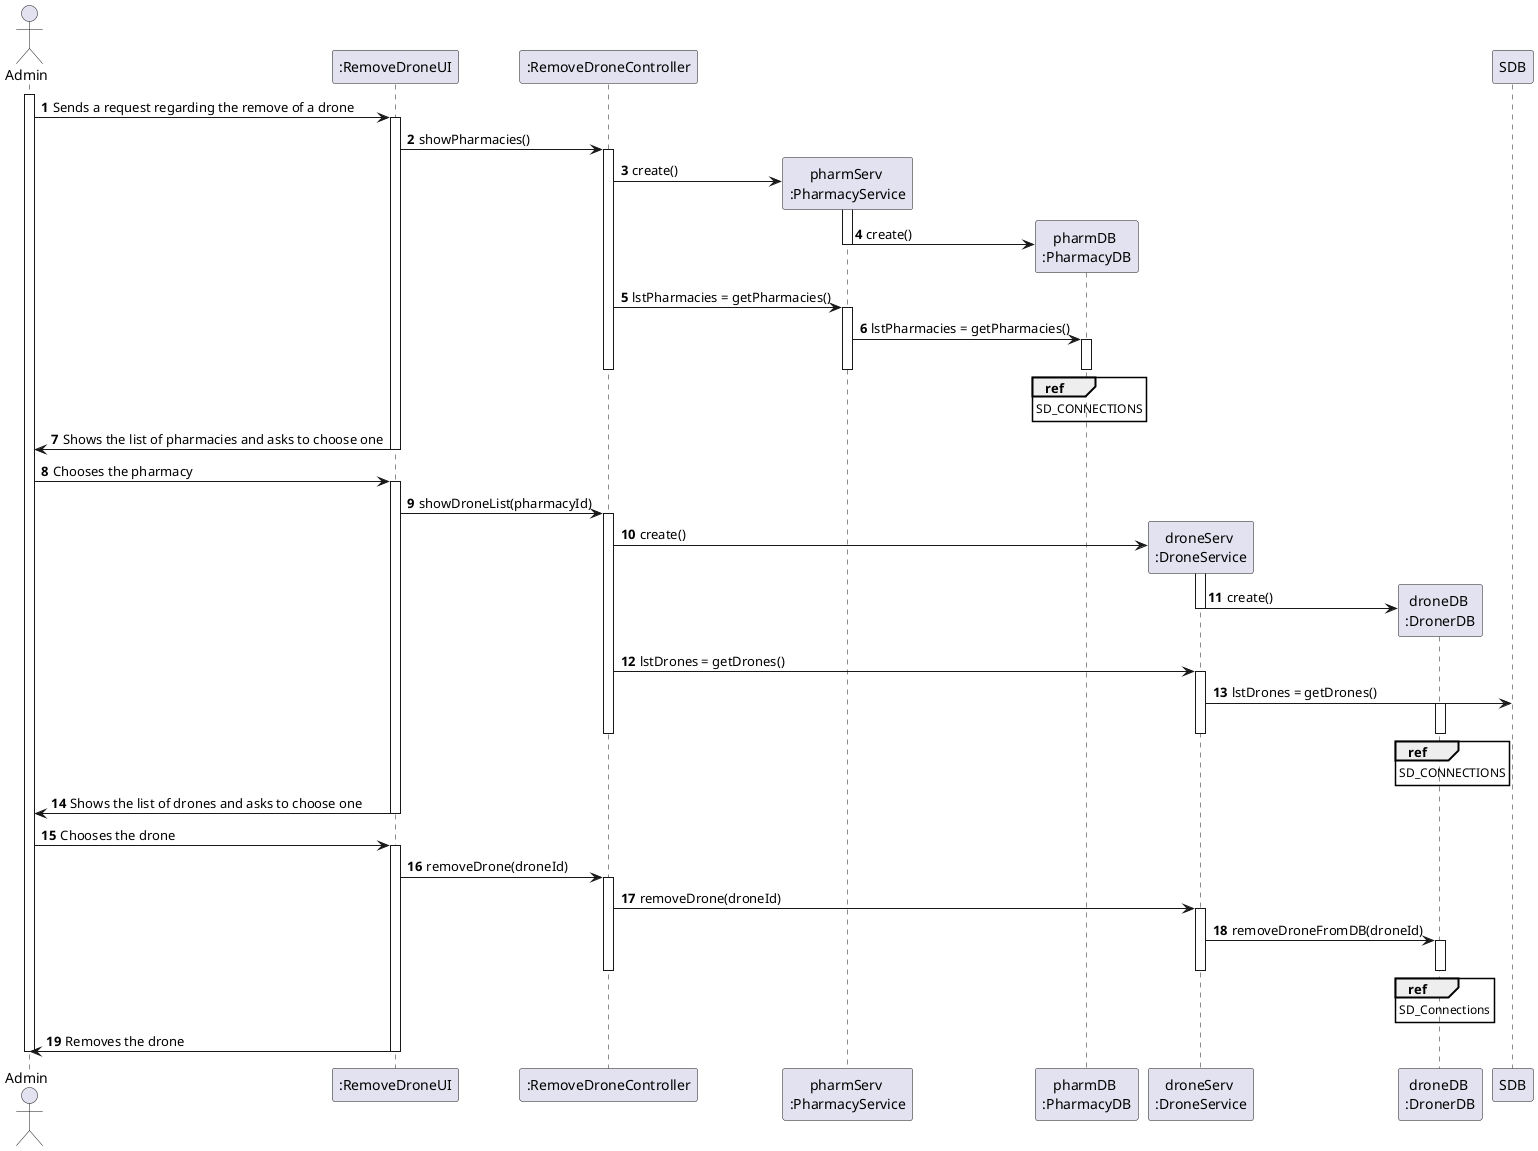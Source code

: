 @startuml
autonumber
actor "Admin" as ADMIN

participant ":RemoveDroneUI" as UI
participant ":RemoveDroneController" as CTRL
participant "pharmServ \n:PharmacyService" as PHS
participant "pharmDB \n:PharmacyDB" as PHDB
participant "droneServ \n:DroneService" as DS
participant "droneDB \n:DronerDB" as DDB



activate ADMIN

ADMIN -> UI : Sends a request regarding the remove of a drone
activate UI
UI -> CTRL : showPharmacies()
activate CTRL
CTRL -> PHS ** : create()
activate PHS
PHS -> PHDB ** : create()
deactivate PHS
CTRL -> PHS : lstPharmacies = getPharmacies()
activate PHS
PHS -> PHDB : lstPharmacies = getPharmacies()
activate PHDB
ref over PHDB
SD_CONNECTIONS
end ref
deactivate PHDB
deactivate PHS
deactivate CTRL
UI -> ADMIN : Shows the list of pharmacies and asks to choose one
deactivate UI

ADMIN -> UI : Chooses the pharmacy
activate UI
UI -> CTRL : showDroneList(pharmacyId)
activate CTRL
CTRL -> DS ** : create()
activate DS
DS -> DDB ** : create()
deactivate DS
CTRL -> DS : lstDrones = getDrones()
activate DS
DS -> SDB : lstDrones = getDrones()
activate DDB
ref over DDB
SD_CONNECTIONS
end ref
deactivate DDB
deactivate DS
deactivate CTRL
UI -> ADMIN : Shows the list of drones and asks to choose one
deactivate UI

ADMIN -> UI : Chooses the drone
activate UI
UI -> CTRL : removeDrone(droneId)
activate CTRL
CTRL -> DS : removeDrone(droneId)
activate DS
DS -> DDB : removeDroneFromDB(droneId)
activate DDB
ref over DDB
SD_Connections
end ref
deactivate DDB
deactivate CTRL
deactivate DS
UI -> ADMIN : Removes the drone

deactivate UI

deactivate ADMIN

@enduml
